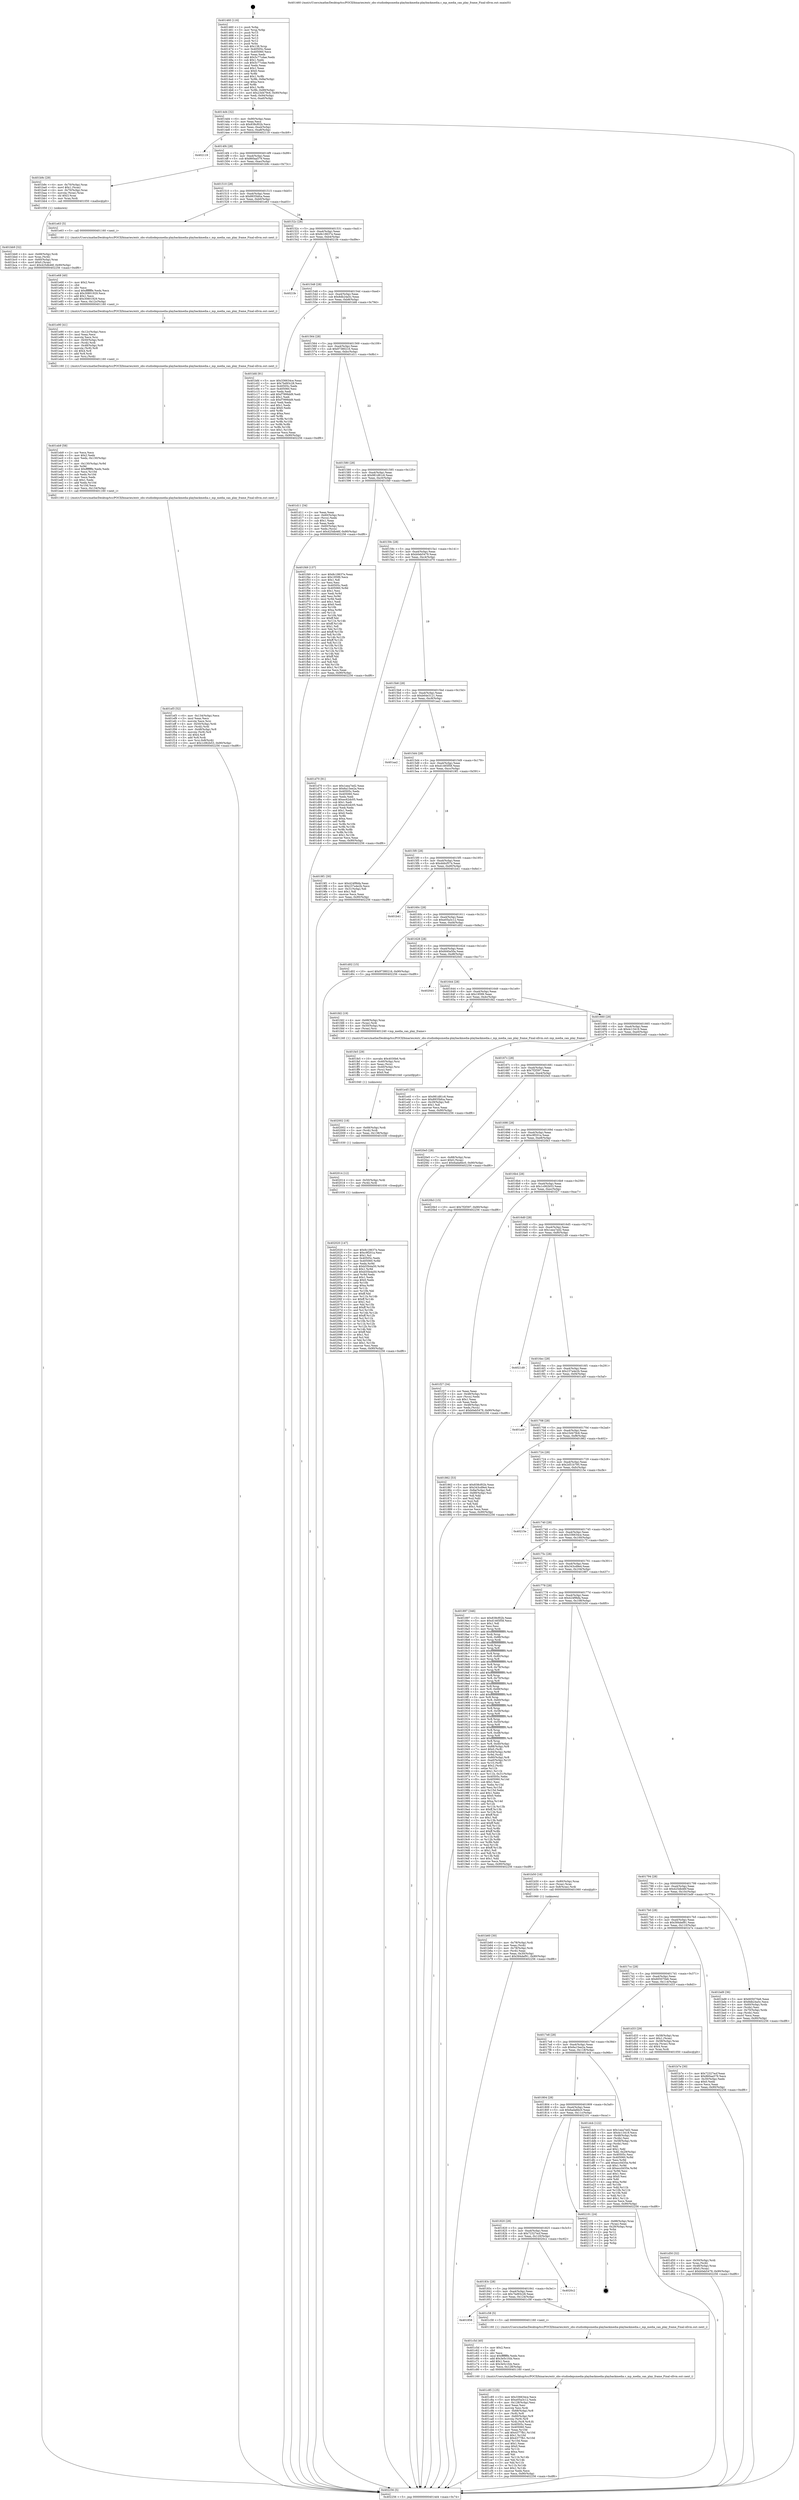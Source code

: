 digraph "0x401460" {
  label = "0x401460 (/mnt/c/Users/mathe/Desktop/tcc/POCII/binaries/extr_obs-studiodepsmedia-playbackmedia-playbackmedia.c_mp_media_can_play_frame_Final-ollvm.out::main(0))"
  labelloc = "t"
  node[shape=record]

  Entry [label="",width=0.3,height=0.3,shape=circle,fillcolor=black,style=filled]
  "0x4014d4" [label="{
     0x4014d4 [32]\l
     | [instrs]\l
     &nbsp;&nbsp;0x4014d4 \<+6\>: mov -0x90(%rbp),%eax\l
     &nbsp;&nbsp;0x4014da \<+2\>: mov %eax,%ecx\l
     &nbsp;&nbsp;0x4014dc \<+6\>: sub $0x838cf02b,%ecx\l
     &nbsp;&nbsp;0x4014e2 \<+6\>: mov %eax,-0xa4(%rbp)\l
     &nbsp;&nbsp;0x4014e8 \<+6\>: mov %ecx,-0xa8(%rbp)\l
     &nbsp;&nbsp;0x4014ee \<+6\>: je 0000000000402119 \<main+0xcb9\>\l
  }"]
  "0x402119" [label="{
     0x402119\l
  }", style=dashed]
  "0x4014f4" [label="{
     0x4014f4 [28]\l
     | [instrs]\l
     &nbsp;&nbsp;0x4014f4 \<+5\>: jmp 00000000004014f9 \<main+0x99\>\l
     &nbsp;&nbsp;0x4014f9 \<+6\>: mov -0xa4(%rbp),%eax\l
     &nbsp;&nbsp;0x4014ff \<+5\>: sub $0x860aa579,%eax\l
     &nbsp;&nbsp;0x401504 \<+6\>: mov %eax,-0xac(%rbp)\l
     &nbsp;&nbsp;0x40150a \<+6\>: je 0000000000401b9c \<main+0x73c\>\l
  }"]
  Exit [label="",width=0.3,height=0.3,shape=circle,fillcolor=black,style=filled,peripheries=2]
  "0x401b9c" [label="{
     0x401b9c [29]\l
     | [instrs]\l
     &nbsp;&nbsp;0x401b9c \<+4\>: mov -0x70(%rbp),%rax\l
     &nbsp;&nbsp;0x401ba0 \<+6\>: movl $0x1,(%rax)\l
     &nbsp;&nbsp;0x401ba6 \<+4\>: mov -0x70(%rbp),%rax\l
     &nbsp;&nbsp;0x401baa \<+3\>: movslq (%rax),%rax\l
     &nbsp;&nbsp;0x401bad \<+4\>: shl $0x3,%rax\l
     &nbsp;&nbsp;0x401bb1 \<+3\>: mov %rax,%rdi\l
     &nbsp;&nbsp;0x401bb4 \<+5\>: call 0000000000401050 \<malloc@plt\>\l
     | [calls]\l
     &nbsp;&nbsp;0x401050 \{1\} (unknown)\l
  }"]
  "0x401510" [label="{
     0x401510 [28]\l
     | [instrs]\l
     &nbsp;&nbsp;0x401510 \<+5\>: jmp 0000000000401515 \<main+0xb5\>\l
     &nbsp;&nbsp;0x401515 \<+6\>: mov -0xa4(%rbp),%eax\l
     &nbsp;&nbsp;0x40151b \<+5\>: sub $0x8935bfca,%eax\l
     &nbsp;&nbsp;0x401520 \<+6\>: mov %eax,-0xb0(%rbp)\l
     &nbsp;&nbsp;0x401526 \<+6\>: je 0000000000401e63 \<main+0xa03\>\l
  }"]
  "0x402020" [label="{
     0x402020 [147]\l
     | [instrs]\l
     &nbsp;&nbsp;0x402020 \<+5\>: mov $0x8c18637e,%eax\l
     &nbsp;&nbsp;0x402025 \<+5\>: mov $0xc9f201a,%esi\l
     &nbsp;&nbsp;0x40202a \<+2\>: mov $0x1,%cl\l
     &nbsp;&nbsp;0x40202c \<+7\>: mov 0x40505c,%edx\l
     &nbsp;&nbsp;0x402033 \<+8\>: mov 0x405060,%r8d\l
     &nbsp;&nbsp;0x40203b \<+3\>: mov %edx,%r9d\l
     &nbsp;&nbsp;0x40203e \<+7\>: sub $0xb55b4a50,%r9d\l
     &nbsp;&nbsp;0x402045 \<+4\>: sub $0x1,%r9d\l
     &nbsp;&nbsp;0x402049 \<+7\>: add $0xb55b4a50,%r9d\l
     &nbsp;&nbsp;0x402050 \<+4\>: imul %r9d,%edx\l
     &nbsp;&nbsp;0x402054 \<+3\>: and $0x1,%edx\l
     &nbsp;&nbsp;0x402057 \<+3\>: cmp $0x0,%edx\l
     &nbsp;&nbsp;0x40205a \<+4\>: sete %r10b\l
     &nbsp;&nbsp;0x40205e \<+4\>: cmp $0xa,%r8d\l
     &nbsp;&nbsp;0x402062 \<+4\>: setl %r11b\l
     &nbsp;&nbsp;0x402066 \<+3\>: mov %r10b,%bl\l
     &nbsp;&nbsp;0x402069 \<+3\>: xor $0xff,%bl\l
     &nbsp;&nbsp;0x40206c \<+3\>: mov %r11b,%r14b\l
     &nbsp;&nbsp;0x40206f \<+4\>: xor $0xff,%r14b\l
     &nbsp;&nbsp;0x402073 \<+3\>: xor $0x1,%cl\l
     &nbsp;&nbsp;0x402076 \<+3\>: mov %bl,%r15b\l
     &nbsp;&nbsp;0x402079 \<+4\>: and $0xff,%r15b\l
     &nbsp;&nbsp;0x40207d \<+3\>: and %cl,%r10b\l
     &nbsp;&nbsp;0x402080 \<+3\>: mov %r14b,%r12b\l
     &nbsp;&nbsp;0x402083 \<+4\>: and $0xff,%r12b\l
     &nbsp;&nbsp;0x402087 \<+3\>: and %cl,%r11b\l
     &nbsp;&nbsp;0x40208a \<+3\>: or %r10b,%r15b\l
     &nbsp;&nbsp;0x40208d \<+3\>: or %r11b,%r12b\l
     &nbsp;&nbsp;0x402090 \<+3\>: xor %r12b,%r15b\l
     &nbsp;&nbsp;0x402093 \<+3\>: or %r14b,%bl\l
     &nbsp;&nbsp;0x402096 \<+3\>: xor $0xff,%bl\l
     &nbsp;&nbsp;0x402099 \<+3\>: or $0x1,%cl\l
     &nbsp;&nbsp;0x40209c \<+2\>: and %cl,%bl\l
     &nbsp;&nbsp;0x40209e \<+3\>: or %bl,%r15b\l
     &nbsp;&nbsp;0x4020a1 \<+4\>: test $0x1,%r15b\l
     &nbsp;&nbsp;0x4020a5 \<+3\>: cmovne %esi,%eax\l
     &nbsp;&nbsp;0x4020a8 \<+6\>: mov %eax,-0x90(%rbp)\l
     &nbsp;&nbsp;0x4020ae \<+5\>: jmp 0000000000402256 \<main+0xdf6\>\l
  }"]
  "0x401e63" [label="{
     0x401e63 [5]\l
     | [instrs]\l
     &nbsp;&nbsp;0x401e63 \<+5\>: call 0000000000401160 \<next_i\>\l
     | [calls]\l
     &nbsp;&nbsp;0x401160 \{1\} (/mnt/c/Users/mathe/Desktop/tcc/POCII/binaries/extr_obs-studiodepsmedia-playbackmedia-playbackmedia.c_mp_media_can_play_frame_Final-ollvm.out::next_i)\l
  }"]
  "0x40152c" [label="{
     0x40152c [28]\l
     | [instrs]\l
     &nbsp;&nbsp;0x40152c \<+5\>: jmp 0000000000401531 \<main+0xd1\>\l
     &nbsp;&nbsp;0x401531 \<+6\>: mov -0xa4(%rbp),%eax\l
     &nbsp;&nbsp;0x401537 \<+5\>: sub $0x8c18637e,%eax\l
     &nbsp;&nbsp;0x40153c \<+6\>: mov %eax,-0xb4(%rbp)\l
     &nbsp;&nbsp;0x401542 \<+6\>: je 00000000004021fe \<main+0xd9e\>\l
  }"]
  "0x402014" [label="{
     0x402014 [12]\l
     | [instrs]\l
     &nbsp;&nbsp;0x402014 \<+4\>: mov -0x50(%rbp),%rdi\l
     &nbsp;&nbsp;0x402018 \<+3\>: mov (%rdi),%rdi\l
     &nbsp;&nbsp;0x40201b \<+5\>: call 0000000000401030 \<free@plt\>\l
     | [calls]\l
     &nbsp;&nbsp;0x401030 \{1\} (unknown)\l
  }"]
  "0x4021fe" [label="{
     0x4021fe\l
  }", style=dashed]
  "0x401548" [label="{
     0x401548 [28]\l
     | [instrs]\l
     &nbsp;&nbsp;0x401548 \<+5\>: jmp 000000000040154d \<main+0xed\>\l
     &nbsp;&nbsp;0x40154d \<+6\>: mov -0xa4(%rbp),%eax\l
     &nbsp;&nbsp;0x401553 \<+5\>: sub $0x8db24a5c,%eax\l
     &nbsp;&nbsp;0x401558 \<+6\>: mov %eax,-0xb8(%rbp)\l
     &nbsp;&nbsp;0x40155e \<+6\>: je 0000000000401bfd \<main+0x79d\>\l
  }"]
  "0x402002" [label="{
     0x402002 [18]\l
     | [instrs]\l
     &nbsp;&nbsp;0x402002 \<+4\>: mov -0x68(%rbp),%rdi\l
     &nbsp;&nbsp;0x402006 \<+3\>: mov (%rdi),%rdi\l
     &nbsp;&nbsp;0x402009 \<+6\>: mov %eax,-0x138(%rbp)\l
     &nbsp;&nbsp;0x40200f \<+5\>: call 0000000000401030 \<free@plt\>\l
     | [calls]\l
     &nbsp;&nbsp;0x401030 \{1\} (unknown)\l
  }"]
  "0x401bfd" [label="{
     0x401bfd [91]\l
     | [instrs]\l
     &nbsp;&nbsp;0x401bfd \<+5\>: mov $0x336634ce,%eax\l
     &nbsp;&nbsp;0x401c02 \<+5\>: mov $0x7bd93c28,%ecx\l
     &nbsp;&nbsp;0x401c07 \<+7\>: mov 0x40505c,%edx\l
     &nbsp;&nbsp;0x401c0e \<+7\>: mov 0x405060,%esi\l
     &nbsp;&nbsp;0x401c15 \<+2\>: mov %edx,%edi\l
     &nbsp;&nbsp;0x401c17 \<+6\>: add $0xf7999dd9,%edi\l
     &nbsp;&nbsp;0x401c1d \<+3\>: sub $0x1,%edi\l
     &nbsp;&nbsp;0x401c20 \<+6\>: sub $0xf7999dd9,%edi\l
     &nbsp;&nbsp;0x401c26 \<+3\>: imul %edi,%edx\l
     &nbsp;&nbsp;0x401c29 \<+3\>: and $0x1,%edx\l
     &nbsp;&nbsp;0x401c2c \<+3\>: cmp $0x0,%edx\l
     &nbsp;&nbsp;0x401c2f \<+4\>: sete %r8b\l
     &nbsp;&nbsp;0x401c33 \<+3\>: cmp $0xa,%esi\l
     &nbsp;&nbsp;0x401c36 \<+4\>: setl %r9b\l
     &nbsp;&nbsp;0x401c3a \<+3\>: mov %r8b,%r10b\l
     &nbsp;&nbsp;0x401c3d \<+3\>: and %r9b,%r10b\l
     &nbsp;&nbsp;0x401c40 \<+3\>: xor %r9b,%r8b\l
     &nbsp;&nbsp;0x401c43 \<+3\>: or %r8b,%r10b\l
     &nbsp;&nbsp;0x401c46 \<+4\>: test $0x1,%r10b\l
     &nbsp;&nbsp;0x401c4a \<+3\>: cmovne %ecx,%eax\l
     &nbsp;&nbsp;0x401c4d \<+6\>: mov %eax,-0x90(%rbp)\l
     &nbsp;&nbsp;0x401c53 \<+5\>: jmp 0000000000402256 \<main+0xdf6\>\l
  }"]
  "0x401564" [label="{
     0x401564 [28]\l
     | [instrs]\l
     &nbsp;&nbsp;0x401564 \<+5\>: jmp 0000000000401569 \<main+0x109\>\l
     &nbsp;&nbsp;0x401569 \<+6\>: mov -0xa4(%rbp),%eax\l
     &nbsp;&nbsp;0x40156f \<+5\>: sub $0x97380216,%eax\l
     &nbsp;&nbsp;0x401574 \<+6\>: mov %eax,-0xbc(%rbp)\l
     &nbsp;&nbsp;0x40157a \<+6\>: je 0000000000401d11 \<main+0x8b1\>\l
  }"]
  "0x401fe5" [label="{
     0x401fe5 [29]\l
     | [instrs]\l
     &nbsp;&nbsp;0x401fe5 \<+10\>: movabs $0x4030b6,%rdi\l
     &nbsp;&nbsp;0x401fef \<+4\>: mov -0x40(%rbp),%rsi\l
     &nbsp;&nbsp;0x401ff3 \<+2\>: mov %eax,(%rsi)\l
     &nbsp;&nbsp;0x401ff5 \<+4\>: mov -0x40(%rbp),%rsi\l
     &nbsp;&nbsp;0x401ff9 \<+2\>: mov (%rsi),%esi\l
     &nbsp;&nbsp;0x401ffb \<+2\>: mov $0x0,%al\l
     &nbsp;&nbsp;0x401ffd \<+5\>: call 0000000000401040 \<printf@plt\>\l
     | [calls]\l
     &nbsp;&nbsp;0x401040 \{1\} (unknown)\l
  }"]
  "0x401d11" [label="{
     0x401d11 [34]\l
     | [instrs]\l
     &nbsp;&nbsp;0x401d11 \<+2\>: xor %eax,%eax\l
     &nbsp;&nbsp;0x401d13 \<+4\>: mov -0x60(%rbp),%rcx\l
     &nbsp;&nbsp;0x401d17 \<+2\>: mov (%rcx),%edx\l
     &nbsp;&nbsp;0x401d19 \<+3\>: sub $0x1,%eax\l
     &nbsp;&nbsp;0x401d1c \<+2\>: sub %eax,%edx\l
     &nbsp;&nbsp;0x401d1e \<+4\>: mov -0x60(%rbp),%rcx\l
     &nbsp;&nbsp;0x401d22 \<+2\>: mov %edx,(%rcx)\l
     &nbsp;&nbsp;0x401d24 \<+10\>: movl $0x425db46f,-0x90(%rbp)\l
     &nbsp;&nbsp;0x401d2e \<+5\>: jmp 0000000000402256 \<main+0xdf6\>\l
  }"]
  "0x401580" [label="{
     0x401580 [28]\l
     | [instrs]\l
     &nbsp;&nbsp;0x401580 \<+5\>: jmp 0000000000401585 \<main+0x125\>\l
     &nbsp;&nbsp;0x401585 \<+6\>: mov -0xa4(%rbp),%eax\l
     &nbsp;&nbsp;0x40158b \<+5\>: sub $0x981d81c6,%eax\l
     &nbsp;&nbsp;0x401590 \<+6\>: mov %eax,-0xc0(%rbp)\l
     &nbsp;&nbsp;0x401596 \<+6\>: je 0000000000401f49 \<main+0xae9\>\l
  }"]
  "0x401ef3" [label="{
     0x401ef3 [52]\l
     | [instrs]\l
     &nbsp;&nbsp;0x401ef3 \<+6\>: mov -0x134(%rbp),%ecx\l
     &nbsp;&nbsp;0x401ef9 \<+3\>: imul %eax,%ecx\l
     &nbsp;&nbsp;0x401efc \<+3\>: movslq %ecx,%rsi\l
     &nbsp;&nbsp;0x401eff \<+4\>: mov -0x50(%rbp),%rdi\l
     &nbsp;&nbsp;0x401f03 \<+3\>: mov (%rdi),%rdi\l
     &nbsp;&nbsp;0x401f06 \<+4\>: mov -0x48(%rbp),%r8\l
     &nbsp;&nbsp;0x401f0a \<+3\>: movslq (%r8),%r8\l
     &nbsp;&nbsp;0x401f0d \<+4\>: shl $0x4,%r8\l
     &nbsp;&nbsp;0x401f11 \<+3\>: add %r8,%rdi\l
     &nbsp;&nbsp;0x401f14 \<+4\>: mov %rsi,0x8(%rdi)\l
     &nbsp;&nbsp;0x401f18 \<+10\>: movl $0x1c062b53,-0x90(%rbp)\l
     &nbsp;&nbsp;0x401f22 \<+5\>: jmp 0000000000402256 \<main+0xdf6\>\l
  }"]
  "0x401f49" [label="{
     0x401f49 [137]\l
     | [instrs]\l
     &nbsp;&nbsp;0x401f49 \<+5\>: mov $0x8c18637e,%eax\l
     &nbsp;&nbsp;0x401f4e \<+5\>: mov $0x19599,%ecx\l
     &nbsp;&nbsp;0x401f53 \<+2\>: mov $0x1,%dl\l
     &nbsp;&nbsp;0x401f55 \<+2\>: xor %esi,%esi\l
     &nbsp;&nbsp;0x401f57 \<+7\>: mov 0x40505c,%edi\l
     &nbsp;&nbsp;0x401f5e \<+8\>: mov 0x405060,%r8d\l
     &nbsp;&nbsp;0x401f66 \<+3\>: sub $0x1,%esi\l
     &nbsp;&nbsp;0x401f69 \<+3\>: mov %edi,%r9d\l
     &nbsp;&nbsp;0x401f6c \<+3\>: add %esi,%r9d\l
     &nbsp;&nbsp;0x401f6f \<+4\>: imul %r9d,%edi\l
     &nbsp;&nbsp;0x401f73 \<+3\>: and $0x1,%edi\l
     &nbsp;&nbsp;0x401f76 \<+3\>: cmp $0x0,%edi\l
     &nbsp;&nbsp;0x401f79 \<+4\>: sete %r10b\l
     &nbsp;&nbsp;0x401f7d \<+4\>: cmp $0xa,%r8d\l
     &nbsp;&nbsp;0x401f81 \<+4\>: setl %r11b\l
     &nbsp;&nbsp;0x401f85 \<+3\>: mov %r10b,%bl\l
     &nbsp;&nbsp;0x401f88 \<+3\>: xor $0xff,%bl\l
     &nbsp;&nbsp;0x401f8b \<+3\>: mov %r11b,%r14b\l
     &nbsp;&nbsp;0x401f8e \<+4\>: xor $0xff,%r14b\l
     &nbsp;&nbsp;0x401f92 \<+3\>: xor $0x1,%dl\l
     &nbsp;&nbsp;0x401f95 \<+3\>: mov %bl,%r15b\l
     &nbsp;&nbsp;0x401f98 \<+4\>: and $0xff,%r15b\l
     &nbsp;&nbsp;0x401f9c \<+3\>: and %dl,%r10b\l
     &nbsp;&nbsp;0x401f9f \<+3\>: mov %r14b,%r12b\l
     &nbsp;&nbsp;0x401fa2 \<+4\>: and $0xff,%r12b\l
     &nbsp;&nbsp;0x401fa6 \<+3\>: and %dl,%r11b\l
     &nbsp;&nbsp;0x401fa9 \<+3\>: or %r10b,%r15b\l
     &nbsp;&nbsp;0x401fac \<+3\>: or %r11b,%r12b\l
     &nbsp;&nbsp;0x401faf \<+3\>: xor %r12b,%r15b\l
     &nbsp;&nbsp;0x401fb2 \<+3\>: or %r14b,%bl\l
     &nbsp;&nbsp;0x401fb5 \<+3\>: xor $0xff,%bl\l
     &nbsp;&nbsp;0x401fb8 \<+3\>: or $0x1,%dl\l
     &nbsp;&nbsp;0x401fbb \<+2\>: and %dl,%bl\l
     &nbsp;&nbsp;0x401fbd \<+3\>: or %bl,%r15b\l
     &nbsp;&nbsp;0x401fc0 \<+4\>: test $0x1,%r15b\l
     &nbsp;&nbsp;0x401fc4 \<+3\>: cmovne %ecx,%eax\l
     &nbsp;&nbsp;0x401fc7 \<+6\>: mov %eax,-0x90(%rbp)\l
     &nbsp;&nbsp;0x401fcd \<+5\>: jmp 0000000000402256 \<main+0xdf6\>\l
  }"]
  "0x40159c" [label="{
     0x40159c [28]\l
     | [instrs]\l
     &nbsp;&nbsp;0x40159c \<+5\>: jmp 00000000004015a1 \<main+0x141\>\l
     &nbsp;&nbsp;0x4015a1 \<+6\>: mov -0xa4(%rbp),%eax\l
     &nbsp;&nbsp;0x4015a7 \<+5\>: sub $0xb0eb5479,%eax\l
     &nbsp;&nbsp;0x4015ac \<+6\>: mov %eax,-0xc4(%rbp)\l
     &nbsp;&nbsp;0x4015b2 \<+6\>: je 0000000000401d70 \<main+0x910\>\l
  }"]
  "0x401eb9" [label="{
     0x401eb9 [58]\l
     | [instrs]\l
     &nbsp;&nbsp;0x401eb9 \<+2\>: xor %ecx,%ecx\l
     &nbsp;&nbsp;0x401ebb \<+5\>: mov $0x2,%edx\l
     &nbsp;&nbsp;0x401ec0 \<+6\>: mov %edx,-0x130(%rbp)\l
     &nbsp;&nbsp;0x401ec6 \<+1\>: cltd\l
     &nbsp;&nbsp;0x401ec7 \<+7\>: mov -0x130(%rbp),%r9d\l
     &nbsp;&nbsp;0x401ece \<+3\>: idiv %r9d\l
     &nbsp;&nbsp;0x401ed1 \<+6\>: imul $0xfffffffe,%edx,%edx\l
     &nbsp;&nbsp;0x401ed7 \<+3\>: mov %ecx,%r10d\l
     &nbsp;&nbsp;0x401eda \<+3\>: sub %edx,%r10d\l
     &nbsp;&nbsp;0x401edd \<+2\>: mov %ecx,%edx\l
     &nbsp;&nbsp;0x401edf \<+3\>: sub $0x1,%edx\l
     &nbsp;&nbsp;0x401ee2 \<+3\>: add %edx,%r10d\l
     &nbsp;&nbsp;0x401ee5 \<+3\>: sub %r10d,%ecx\l
     &nbsp;&nbsp;0x401ee8 \<+6\>: mov %ecx,-0x134(%rbp)\l
     &nbsp;&nbsp;0x401eee \<+5\>: call 0000000000401160 \<next_i\>\l
     | [calls]\l
     &nbsp;&nbsp;0x401160 \{1\} (/mnt/c/Users/mathe/Desktop/tcc/POCII/binaries/extr_obs-studiodepsmedia-playbackmedia-playbackmedia.c_mp_media_can_play_frame_Final-ollvm.out::next_i)\l
  }"]
  "0x401d70" [label="{
     0x401d70 [91]\l
     | [instrs]\l
     &nbsp;&nbsp;0x401d70 \<+5\>: mov $0x1eea7ed2,%eax\l
     &nbsp;&nbsp;0x401d75 \<+5\>: mov $0x6a15ee2a,%ecx\l
     &nbsp;&nbsp;0x401d7a \<+7\>: mov 0x40505c,%edx\l
     &nbsp;&nbsp;0x401d81 \<+7\>: mov 0x405060,%esi\l
     &nbsp;&nbsp;0x401d88 \<+2\>: mov %edx,%edi\l
     &nbsp;&nbsp;0x401d8a \<+6\>: add $0xec62dc05,%edi\l
     &nbsp;&nbsp;0x401d90 \<+3\>: sub $0x1,%edi\l
     &nbsp;&nbsp;0x401d93 \<+6\>: sub $0xec62dc05,%edi\l
     &nbsp;&nbsp;0x401d99 \<+3\>: imul %edi,%edx\l
     &nbsp;&nbsp;0x401d9c \<+3\>: and $0x1,%edx\l
     &nbsp;&nbsp;0x401d9f \<+3\>: cmp $0x0,%edx\l
     &nbsp;&nbsp;0x401da2 \<+4\>: sete %r8b\l
     &nbsp;&nbsp;0x401da6 \<+3\>: cmp $0xa,%esi\l
     &nbsp;&nbsp;0x401da9 \<+4\>: setl %r9b\l
     &nbsp;&nbsp;0x401dad \<+3\>: mov %r8b,%r10b\l
     &nbsp;&nbsp;0x401db0 \<+3\>: and %r9b,%r10b\l
     &nbsp;&nbsp;0x401db3 \<+3\>: xor %r9b,%r8b\l
     &nbsp;&nbsp;0x401db6 \<+3\>: or %r8b,%r10b\l
     &nbsp;&nbsp;0x401db9 \<+4\>: test $0x1,%r10b\l
     &nbsp;&nbsp;0x401dbd \<+3\>: cmovne %ecx,%eax\l
     &nbsp;&nbsp;0x401dc0 \<+6\>: mov %eax,-0x90(%rbp)\l
     &nbsp;&nbsp;0x401dc6 \<+5\>: jmp 0000000000402256 \<main+0xdf6\>\l
  }"]
  "0x4015b8" [label="{
     0x4015b8 [28]\l
     | [instrs]\l
     &nbsp;&nbsp;0x4015b8 \<+5\>: jmp 00000000004015bd \<main+0x15d\>\l
     &nbsp;&nbsp;0x4015bd \<+6\>: mov -0xa4(%rbp),%eax\l
     &nbsp;&nbsp;0x4015c3 \<+5\>: sub $0xb64e3121,%eax\l
     &nbsp;&nbsp;0x4015c8 \<+6\>: mov %eax,-0xc8(%rbp)\l
     &nbsp;&nbsp;0x4015ce \<+6\>: je 0000000000401aa2 \<main+0x642\>\l
  }"]
  "0x401e90" [label="{
     0x401e90 [41]\l
     | [instrs]\l
     &nbsp;&nbsp;0x401e90 \<+6\>: mov -0x12c(%rbp),%ecx\l
     &nbsp;&nbsp;0x401e96 \<+3\>: imul %eax,%ecx\l
     &nbsp;&nbsp;0x401e99 \<+3\>: movslq %ecx,%rsi\l
     &nbsp;&nbsp;0x401e9c \<+4\>: mov -0x50(%rbp),%rdi\l
     &nbsp;&nbsp;0x401ea0 \<+3\>: mov (%rdi),%rdi\l
     &nbsp;&nbsp;0x401ea3 \<+4\>: mov -0x48(%rbp),%r8\l
     &nbsp;&nbsp;0x401ea7 \<+3\>: movslq (%r8),%r8\l
     &nbsp;&nbsp;0x401eaa \<+4\>: shl $0x4,%r8\l
     &nbsp;&nbsp;0x401eae \<+3\>: add %r8,%rdi\l
     &nbsp;&nbsp;0x401eb1 \<+3\>: mov %rsi,(%rdi)\l
     &nbsp;&nbsp;0x401eb4 \<+5\>: call 0000000000401160 \<next_i\>\l
     | [calls]\l
     &nbsp;&nbsp;0x401160 \{1\} (/mnt/c/Users/mathe/Desktop/tcc/POCII/binaries/extr_obs-studiodepsmedia-playbackmedia-playbackmedia.c_mp_media_can_play_frame_Final-ollvm.out::next_i)\l
  }"]
  "0x401aa2" [label="{
     0x401aa2\l
  }", style=dashed]
  "0x4015d4" [label="{
     0x4015d4 [28]\l
     | [instrs]\l
     &nbsp;&nbsp;0x4015d4 \<+5\>: jmp 00000000004015d9 \<main+0x179\>\l
     &nbsp;&nbsp;0x4015d9 \<+6\>: mov -0xa4(%rbp),%eax\l
     &nbsp;&nbsp;0x4015df \<+5\>: sub $0xd1465f58,%eax\l
     &nbsp;&nbsp;0x4015e4 \<+6\>: mov %eax,-0xcc(%rbp)\l
     &nbsp;&nbsp;0x4015ea \<+6\>: je 00000000004019f1 \<main+0x591\>\l
  }"]
  "0x401e68" [label="{
     0x401e68 [40]\l
     | [instrs]\l
     &nbsp;&nbsp;0x401e68 \<+5\>: mov $0x2,%ecx\l
     &nbsp;&nbsp;0x401e6d \<+1\>: cltd\l
     &nbsp;&nbsp;0x401e6e \<+2\>: idiv %ecx\l
     &nbsp;&nbsp;0x401e70 \<+6\>: imul $0xfffffffe,%edx,%ecx\l
     &nbsp;&nbsp;0x401e76 \<+6\>: sub $0x30801929,%ecx\l
     &nbsp;&nbsp;0x401e7c \<+3\>: add $0x1,%ecx\l
     &nbsp;&nbsp;0x401e7f \<+6\>: add $0x30801929,%ecx\l
     &nbsp;&nbsp;0x401e85 \<+6\>: mov %ecx,-0x12c(%rbp)\l
     &nbsp;&nbsp;0x401e8b \<+5\>: call 0000000000401160 \<next_i\>\l
     | [calls]\l
     &nbsp;&nbsp;0x401160 \{1\} (/mnt/c/Users/mathe/Desktop/tcc/POCII/binaries/extr_obs-studiodepsmedia-playbackmedia-playbackmedia.c_mp_media_can_play_frame_Final-ollvm.out::next_i)\l
  }"]
  "0x4019f1" [label="{
     0x4019f1 [30]\l
     | [instrs]\l
     &nbsp;&nbsp;0x4019f1 \<+5\>: mov $0x424f9bfa,%eax\l
     &nbsp;&nbsp;0x4019f6 \<+5\>: mov $0x237a4e2b,%ecx\l
     &nbsp;&nbsp;0x4019fb \<+3\>: mov -0x31(%rbp),%dl\l
     &nbsp;&nbsp;0x4019fe \<+3\>: test $0x1,%dl\l
     &nbsp;&nbsp;0x401a01 \<+3\>: cmovne %ecx,%eax\l
     &nbsp;&nbsp;0x401a04 \<+6\>: mov %eax,-0x90(%rbp)\l
     &nbsp;&nbsp;0x401a0a \<+5\>: jmp 0000000000402256 \<main+0xdf6\>\l
  }"]
  "0x4015f0" [label="{
     0x4015f0 [28]\l
     | [instrs]\l
     &nbsp;&nbsp;0x4015f0 \<+5\>: jmp 00000000004015f5 \<main+0x195\>\l
     &nbsp;&nbsp;0x4015f5 \<+6\>: mov -0xa4(%rbp),%eax\l
     &nbsp;&nbsp;0x4015fb \<+5\>: sub $0xdddcf574,%eax\l
     &nbsp;&nbsp;0x401600 \<+6\>: mov %eax,-0xd0(%rbp)\l
     &nbsp;&nbsp;0x401606 \<+6\>: je 0000000000401b41 \<main+0x6e1\>\l
  }"]
  "0x401d50" [label="{
     0x401d50 [32]\l
     | [instrs]\l
     &nbsp;&nbsp;0x401d50 \<+4\>: mov -0x50(%rbp),%rdi\l
     &nbsp;&nbsp;0x401d54 \<+3\>: mov %rax,(%rdi)\l
     &nbsp;&nbsp;0x401d57 \<+4\>: mov -0x48(%rbp),%rax\l
     &nbsp;&nbsp;0x401d5b \<+6\>: movl $0x0,(%rax)\l
     &nbsp;&nbsp;0x401d61 \<+10\>: movl $0xb0eb5479,-0x90(%rbp)\l
     &nbsp;&nbsp;0x401d6b \<+5\>: jmp 0000000000402256 \<main+0xdf6\>\l
  }"]
  "0x401b41" [label="{
     0x401b41\l
  }", style=dashed]
  "0x40160c" [label="{
     0x40160c [28]\l
     | [instrs]\l
     &nbsp;&nbsp;0x40160c \<+5\>: jmp 0000000000401611 \<main+0x1b1\>\l
     &nbsp;&nbsp;0x401611 \<+6\>: mov -0xa4(%rbp),%eax\l
     &nbsp;&nbsp;0x401617 \<+5\>: sub $0xe05a3c12,%eax\l
     &nbsp;&nbsp;0x40161c \<+6\>: mov %eax,-0xd4(%rbp)\l
     &nbsp;&nbsp;0x401622 \<+6\>: je 0000000000401d02 \<main+0x8a2\>\l
  }"]
  "0x401c85" [label="{
     0x401c85 [125]\l
     | [instrs]\l
     &nbsp;&nbsp;0x401c85 \<+5\>: mov $0x336634ce,%ecx\l
     &nbsp;&nbsp;0x401c8a \<+5\>: mov $0xe05a3c12,%edx\l
     &nbsp;&nbsp;0x401c8f \<+6\>: mov -0x128(%rbp),%esi\l
     &nbsp;&nbsp;0x401c95 \<+3\>: imul %eax,%esi\l
     &nbsp;&nbsp;0x401c98 \<+3\>: movslq %esi,%rdi\l
     &nbsp;&nbsp;0x401c9b \<+4\>: mov -0x68(%rbp),%r8\l
     &nbsp;&nbsp;0x401c9f \<+3\>: mov (%r8),%r8\l
     &nbsp;&nbsp;0x401ca2 \<+4\>: mov -0x60(%rbp),%r9\l
     &nbsp;&nbsp;0x401ca6 \<+3\>: movslq (%r9),%r9\l
     &nbsp;&nbsp;0x401ca9 \<+4\>: mov %rdi,(%r8,%r9,8)\l
     &nbsp;&nbsp;0x401cad \<+7\>: mov 0x40505c,%eax\l
     &nbsp;&nbsp;0x401cb4 \<+7\>: mov 0x405060,%esi\l
     &nbsp;&nbsp;0x401cbb \<+3\>: mov %eax,%r10d\l
     &nbsp;&nbsp;0x401cbe \<+7\>: add $0x4377fb1,%r10d\l
     &nbsp;&nbsp;0x401cc5 \<+4\>: sub $0x1,%r10d\l
     &nbsp;&nbsp;0x401cc9 \<+7\>: sub $0x4377fb1,%r10d\l
     &nbsp;&nbsp;0x401cd0 \<+4\>: imul %r10d,%eax\l
     &nbsp;&nbsp;0x401cd4 \<+3\>: and $0x1,%eax\l
     &nbsp;&nbsp;0x401cd7 \<+3\>: cmp $0x0,%eax\l
     &nbsp;&nbsp;0x401cda \<+4\>: sete %r11b\l
     &nbsp;&nbsp;0x401cde \<+3\>: cmp $0xa,%esi\l
     &nbsp;&nbsp;0x401ce1 \<+3\>: setl %bl\l
     &nbsp;&nbsp;0x401ce4 \<+3\>: mov %r11b,%r14b\l
     &nbsp;&nbsp;0x401ce7 \<+3\>: and %bl,%r14b\l
     &nbsp;&nbsp;0x401cea \<+3\>: xor %bl,%r11b\l
     &nbsp;&nbsp;0x401ced \<+3\>: or %r11b,%r14b\l
     &nbsp;&nbsp;0x401cf0 \<+4\>: test $0x1,%r14b\l
     &nbsp;&nbsp;0x401cf4 \<+3\>: cmovne %edx,%ecx\l
     &nbsp;&nbsp;0x401cf7 \<+6\>: mov %ecx,-0x90(%rbp)\l
     &nbsp;&nbsp;0x401cfd \<+5\>: jmp 0000000000402256 \<main+0xdf6\>\l
  }"]
  "0x401d02" [label="{
     0x401d02 [15]\l
     | [instrs]\l
     &nbsp;&nbsp;0x401d02 \<+10\>: movl $0x97380216,-0x90(%rbp)\l
     &nbsp;&nbsp;0x401d0c \<+5\>: jmp 0000000000402256 \<main+0xdf6\>\l
  }"]
  "0x401628" [label="{
     0x401628 [28]\l
     | [instrs]\l
     &nbsp;&nbsp;0x401628 \<+5\>: jmp 000000000040162d \<main+0x1cd\>\l
     &nbsp;&nbsp;0x40162d \<+6\>: mov -0xa4(%rbp),%eax\l
     &nbsp;&nbsp;0x401633 \<+5\>: sub $0xfd40a50a,%eax\l
     &nbsp;&nbsp;0x401638 \<+6\>: mov %eax,-0xd8(%rbp)\l
     &nbsp;&nbsp;0x40163e \<+6\>: je 00000000004020d1 \<main+0xc71\>\l
  }"]
  "0x401c5d" [label="{
     0x401c5d [40]\l
     | [instrs]\l
     &nbsp;&nbsp;0x401c5d \<+5\>: mov $0x2,%ecx\l
     &nbsp;&nbsp;0x401c62 \<+1\>: cltd\l
     &nbsp;&nbsp;0x401c63 \<+2\>: idiv %ecx\l
     &nbsp;&nbsp;0x401c65 \<+6\>: imul $0xfffffffe,%edx,%ecx\l
     &nbsp;&nbsp;0x401c6b \<+6\>: add $0x3e5c1fcb,%ecx\l
     &nbsp;&nbsp;0x401c71 \<+3\>: add $0x1,%ecx\l
     &nbsp;&nbsp;0x401c74 \<+6\>: sub $0x3e5c1fcb,%ecx\l
     &nbsp;&nbsp;0x401c7a \<+6\>: mov %ecx,-0x128(%rbp)\l
     &nbsp;&nbsp;0x401c80 \<+5\>: call 0000000000401160 \<next_i\>\l
     | [calls]\l
     &nbsp;&nbsp;0x401160 \{1\} (/mnt/c/Users/mathe/Desktop/tcc/POCII/binaries/extr_obs-studiodepsmedia-playbackmedia-playbackmedia.c_mp_media_can_play_frame_Final-ollvm.out::next_i)\l
  }"]
  "0x4020d1" [label="{
     0x4020d1\l
  }", style=dashed]
  "0x401644" [label="{
     0x401644 [28]\l
     | [instrs]\l
     &nbsp;&nbsp;0x401644 \<+5\>: jmp 0000000000401649 \<main+0x1e9\>\l
     &nbsp;&nbsp;0x401649 \<+6\>: mov -0xa4(%rbp),%eax\l
     &nbsp;&nbsp;0x40164f \<+5\>: sub $0x19599,%eax\l
     &nbsp;&nbsp;0x401654 \<+6\>: mov %eax,-0xdc(%rbp)\l
     &nbsp;&nbsp;0x40165a \<+6\>: je 0000000000401fd2 \<main+0xb72\>\l
  }"]
  "0x401858" [label="{
     0x401858\l
  }", style=dashed]
  "0x401fd2" [label="{
     0x401fd2 [19]\l
     | [instrs]\l
     &nbsp;&nbsp;0x401fd2 \<+4\>: mov -0x68(%rbp),%rax\l
     &nbsp;&nbsp;0x401fd6 \<+3\>: mov (%rax),%rdi\l
     &nbsp;&nbsp;0x401fd9 \<+4\>: mov -0x50(%rbp),%rax\l
     &nbsp;&nbsp;0x401fdd \<+3\>: mov (%rax),%rsi\l
     &nbsp;&nbsp;0x401fe0 \<+5\>: call 0000000000401240 \<mp_media_can_play_frame\>\l
     | [calls]\l
     &nbsp;&nbsp;0x401240 \{1\} (/mnt/c/Users/mathe/Desktop/tcc/POCII/binaries/extr_obs-studiodepsmedia-playbackmedia-playbackmedia.c_mp_media_can_play_frame_Final-ollvm.out::mp_media_can_play_frame)\l
  }"]
  "0x401660" [label="{
     0x401660 [28]\l
     | [instrs]\l
     &nbsp;&nbsp;0x401660 \<+5\>: jmp 0000000000401665 \<main+0x205\>\l
     &nbsp;&nbsp;0x401665 \<+6\>: mov -0xa4(%rbp),%eax\l
     &nbsp;&nbsp;0x40166b \<+5\>: sub $0x4c13419,%eax\l
     &nbsp;&nbsp;0x401670 \<+6\>: mov %eax,-0xe0(%rbp)\l
     &nbsp;&nbsp;0x401676 \<+6\>: je 0000000000401e45 \<main+0x9e5\>\l
  }"]
  "0x401c58" [label="{
     0x401c58 [5]\l
     | [instrs]\l
     &nbsp;&nbsp;0x401c58 \<+5\>: call 0000000000401160 \<next_i\>\l
     | [calls]\l
     &nbsp;&nbsp;0x401160 \{1\} (/mnt/c/Users/mathe/Desktop/tcc/POCII/binaries/extr_obs-studiodepsmedia-playbackmedia-playbackmedia.c_mp_media_can_play_frame_Final-ollvm.out::next_i)\l
  }"]
  "0x401e45" [label="{
     0x401e45 [30]\l
     | [instrs]\l
     &nbsp;&nbsp;0x401e45 \<+5\>: mov $0x981d81c6,%eax\l
     &nbsp;&nbsp;0x401e4a \<+5\>: mov $0x8935bfca,%ecx\l
     &nbsp;&nbsp;0x401e4f \<+3\>: mov -0x29(%rbp),%dl\l
     &nbsp;&nbsp;0x401e52 \<+3\>: test $0x1,%dl\l
     &nbsp;&nbsp;0x401e55 \<+3\>: cmovne %ecx,%eax\l
     &nbsp;&nbsp;0x401e58 \<+6\>: mov %eax,-0x90(%rbp)\l
     &nbsp;&nbsp;0x401e5e \<+5\>: jmp 0000000000402256 \<main+0xdf6\>\l
  }"]
  "0x40167c" [label="{
     0x40167c [28]\l
     | [instrs]\l
     &nbsp;&nbsp;0x40167c \<+5\>: jmp 0000000000401681 \<main+0x221\>\l
     &nbsp;&nbsp;0x401681 \<+6\>: mov -0xa4(%rbp),%eax\l
     &nbsp;&nbsp;0x401687 \<+5\>: sub $0x7f2f397,%eax\l
     &nbsp;&nbsp;0x40168c \<+6\>: mov %eax,-0xe4(%rbp)\l
     &nbsp;&nbsp;0x401692 \<+6\>: je 00000000004020e5 \<main+0xc85\>\l
  }"]
  "0x40183c" [label="{
     0x40183c [28]\l
     | [instrs]\l
     &nbsp;&nbsp;0x40183c \<+5\>: jmp 0000000000401841 \<main+0x3e1\>\l
     &nbsp;&nbsp;0x401841 \<+6\>: mov -0xa4(%rbp),%eax\l
     &nbsp;&nbsp;0x401847 \<+5\>: sub $0x7bd93c28,%eax\l
     &nbsp;&nbsp;0x40184c \<+6\>: mov %eax,-0x124(%rbp)\l
     &nbsp;&nbsp;0x401852 \<+6\>: je 0000000000401c58 \<main+0x7f8\>\l
  }"]
  "0x4020e5" [label="{
     0x4020e5 [28]\l
     | [instrs]\l
     &nbsp;&nbsp;0x4020e5 \<+7\>: mov -0x88(%rbp),%rax\l
     &nbsp;&nbsp;0x4020ec \<+6\>: movl $0x0,(%rax)\l
     &nbsp;&nbsp;0x4020f2 \<+10\>: movl $0x6ada6bc0,-0x90(%rbp)\l
     &nbsp;&nbsp;0x4020fc \<+5\>: jmp 0000000000402256 \<main+0xdf6\>\l
  }"]
  "0x401698" [label="{
     0x401698 [28]\l
     | [instrs]\l
     &nbsp;&nbsp;0x401698 \<+5\>: jmp 000000000040169d \<main+0x23d\>\l
     &nbsp;&nbsp;0x40169d \<+6\>: mov -0xa4(%rbp),%eax\l
     &nbsp;&nbsp;0x4016a3 \<+5\>: sub $0xc9f201a,%eax\l
     &nbsp;&nbsp;0x4016a8 \<+6\>: mov %eax,-0xe8(%rbp)\l
     &nbsp;&nbsp;0x4016ae \<+6\>: je 00000000004020b3 \<main+0xc53\>\l
  }"]
  "0x4020c2" [label="{
     0x4020c2\l
  }", style=dashed]
  "0x4020b3" [label="{
     0x4020b3 [15]\l
     | [instrs]\l
     &nbsp;&nbsp;0x4020b3 \<+10\>: movl $0x7f2f397,-0x90(%rbp)\l
     &nbsp;&nbsp;0x4020bd \<+5\>: jmp 0000000000402256 \<main+0xdf6\>\l
  }"]
  "0x4016b4" [label="{
     0x4016b4 [28]\l
     | [instrs]\l
     &nbsp;&nbsp;0x4016b4 \<+5\>: jmp 00000000004016b9 \<main+0x259\>\l
     &nbsp;&nbsp;0x4016b9 \<+6\>: mov -0xa4(%rbp),%eax\l
     &nbsp;&nbsp;0x4016bf \<+5\>: sub $0x1c062b53,%eax\l
     &nbsp;&nbsp;0x4016c4 \<+6\>: mov %eax,-0xec(%rbp)\l
     &nbsp;&nbsp;0x4016ca \<+6\>: je 0000000000401f27 \<main+0xac7\>\l
  }"]
  "0x401820" [label="{
     0x401820 [28]\l
     | [instrs]\l
     &nbsp;&nbsp;0x401820 \<+5\>: jmp 0000000000401825 \<main+0x3c5\>\l
     &nbsp;&nbsp;0x401825 \<+6\>: mov -0xa4(%rbp),%eax\l
     &nbsp;&nbsp;0x40182b \<+5\>: sub $0x72327ecf,%eax\l
     &nbsp;&nbsp;0x401830 \<+6\>: mov %eax,-0x120(%rbp)\l
     &nbsp;&nbsp;0x401836 \<+6\>: je 00000000004020c2 \<main+0xc62\>\l
  }"]
  "0x401f27" [label="{
     0x401f27 [34]\l
     | [instrs]\l
     &nbsp;&nbsp;0x401f27 \<+2\>: xor %eax,%eax\l
     &nbsp;&nbsp;0x401f29 \<+4\>: mov -0x48(%rbp),%rcx\l
     &nbsp;&nbsp;0x401f2d \<+2\>: mov (%rcx),%edx\l
     &nbsp;&nbsp;0x401f2f \<+3\>: sub $0x1,%eax\l
     &nbsp;&nbsp;0x401f32 \<+2\>: sub %eax,%edx\l
     &nbsp;&nbsp;0x401f34 \<+4\>: mov -0x48(%rbp),%rcx\l
     &nbsp;&nbsp;0x401f38 \<+2\>: mov %edx,(%rcx)\l
     &nbsp;&nbsp;0x401f3a \<+10\>: movl $0xb0eb5479,-0x90(%rbp)\l
     &nbsp;&nbsp;0x401f44 \<+5\>: jmp 0000000000402256 \<main+0xdf6\>\l
  }"]
  "0x4016d0" [label="{
     0x4016d0 [28]\l
     | [instrs]\l
     &nbsp;&nbsp;0x4016d0 \<+5\>: jmp 00000000004016d5 \<main+0x275\>\l
     &nbsp;&nbsp;0x4016d5 \<+6\>: mov -0xa4(%rbp),%eax\l
     &nbsp;&nbsp;0x4016db \<+5\>: sub $0x1eea7ed2,%eax\l
     &nbsp;&nbsp;0x4016e0 \<+6\>: mov %eax,-0xf0(%rbp)\l
     &nbsp;&nbsp;0x4016e6 \<+6\>: je 00000000004021d9 \<main+0xd79\>\l
  }"]
  "0x402101" [label="{
     0x402101 [24]\l
     | [instrs]\l
     &nbsp;&nbsp;0x402101 \<+7\>: mov -0x88(%rbp),%rax\l
     &nbsp;&nbsp;0x402108 \<+2\>: mov (%rax),%eax\l
     &nbsp;&nbsp;0x40210a \<+4\>: lea -0x28(%rbp),%rsp\l
     &nbsp;&nbsp;0x40210e \<+1\>: pop %rbx\l
     &nbsp;&nbsp;0x40210f \<+2\>: pop %r12\l
     &nbsp;&nbsp;0x402111 \<+2\>: pop %r13\l
     &nbsp;&nbsp;0x402113 \<+2\>: pop %r14\l
     &nbsp;&nbsp;0x402115 \<+2\>: pop %r15\l
     &nbsp;&nbsp;0x402117 \<+1\>: pop %rbp\l
     &nbsp;&nbsp;0x402118 \<+1\>: ret\l
  }"]
  "0x4021d9" [label="{
     0x4021d9\l
  }", style=dashed]
  "0x4016ec" [label="{
     0x4016ec [28]\l
     | [instrs]\l
     &nbsp;&nbsp;0x4016ec \<+5\>: jmp 00000000004016f1 \<main+0x291\>\l
     &nbsp;&nbsp;0x4016f1 \<+6\>: mov -0xa4(%rbp),%eax\l
     &nbsp;&nbsp;0x4016f7 \<+5\>: sub $0x237a4e2b,%eax\l
     &nbsp;&nbsp;0x4016fc \<+6\>: mov %eax,-0xf4(%rbp)\l
     &nbsp;&nbsp;0x401702 \<+6\>: je 0000000000401a0f \<main+0x5af\>\l
  }"]
  "0x401804" [label="{
     0x401804 [28]\l
     | [instrs]\l
     &nbsp;&nbsp;0x401804 \<+5\>: jmp 0000000000401809 \<main+0x3a9\>\l
     &nbsp;&nbsp;0x401809 \<+6\>: mov -0xa4(%rbp),%eax\l
     &nbsp;&nbsp;0x40180f \<+5\>: sub $0x6ada6bc0,%eax\l
     &nbsp;&nbsp;0x401814 \<+6\>: mov %eax,-0x11c(%rbp)\l
     &nbsp;&nbsp;0x40181a \<+6\>: je 0000000000402101 \<main+0xca1\>\l
  }"]
  "0x401a0f" [label="{
     0x401a0f\l
  }", style=dashed]
  "0x401708" [label="{
     0x401708 [28]\l
     | [instrs]\l
     &nbsp;&nbsp;0x401708 \<+5\>: jmp 000000000040170d \<main+0x2ad\>\l
     &nbsp;&nbsp;0x40170d \<+6\>: mov -0xa4(%rbp),%eax\l
     &nbsp;&nbsp;0x401713 \<+5\>: sub $0x23d479c6,%eax\l
     &nbsp;&nbsp;0x401718 \<+6\>: mov %eax,-0xf8(%rbp)\l
     &nbsp;&nbsp;0x40171e \<+6\>: je 0000000000401862 \<main+0x402\>\l
  }"]
  "0x401dcb" [label="{
     0x401dcb [122]\l
     | [instrs]\l
     &nbsp;&nbsp;0x401dcb \<+5\>: mov $0x1eea7ed2,%eax\l
     &nbsp;&nbsp;0x401dd0 \<+5\>: mov $0x4c13419,%ecx\l
     &nbsp;&nbsp;0x401dd5 \<+4\>: mov -0x48(%rbp),%rdx\l
     &nbsp;&nbsp;0x401dd9 \<+2\>: mov (%rdx),%esi\l
     &nbsp;&nbsp;0x401ddb \<+4\>: mov -0x58(%rbp),%rdx\l
     &nbsp;&nbsp;0x401ddf \<+2\>: cmp (%rdx),%esi\l
     &nbsp;&nbsp;0x401de1 \<+4\>: setl %dil\l
     &nbsp;&nbsp;0x401de5 \<+4\>: and $0x1,%dil\l
     &nbsp;&nbsp;0x401de9 \<+4\>: mov %dil,-0x29(%rbp)\l
     &nbsp;&nbsp;0x401ded \<+7\>: mov 0x40505c,%esi\l
     &nbsp;&nbsp;0x401df4 \<+8\>: mov 0x405060,%r8d\l
     &nbsp;&nbsp;0x401dfc \<+3\>: mov %esi,%r9d\l
     &nbsp;&nbsp;0x401dff \<+7\>: add $0xecc0d35e,%r9d\l
     &nbsp;&nbsp;0x401e06 \<+4\>: sub $0x1,%r9d\l
     &nbsp;&nbsp;0x401e0a \<+7\>: sub $0xecc0d35e,%r9d\l
     &nbsp;&nbsp;0x401e11 \<+4\>: imul %r9d,%esi\l
     &nbsp;&nbsp;0x401e15 \<+3\>: and $0x1,%esi\l
     &nbsp;&nbsp;0x401e18 \<+3\>: cmp $0x0,%esi\l
     &nbsp;&nbsp;0x401e1b \<+4\>: sete %dil\l
     &nbsp;&nbsp;0x401e1f \<+4\>: cmp $0xa,%r8d\l
     &nbsp;&nbsp;0x401e23 \<+4\>: setl %r10b\l
     &nbsp;&nbsp;0x401e27 \<+3\>: mov %dil,%r11b\l
     &nbsp;&nbsp;0x401e2a \<+3\>: and %r10b,%r11b\l
     &nbsp;&nbsp;0x401e2d \<+3\>: xor %r10b,%dil\l
     &nbsp;&nbsp;0x401e30 \<+3\>: or %dil,%r11b\l
     &nbsp;&nbsp;0x401e33 \<+4\>: test $0x1,%r11b\l
     &nbsp;&nbsp;0x401e37 \<+3\>: cmovne %ecx,%eax\l
     &nbsp;&nbsp;0x401e3a \<+6\>: mov %eax,-0x90(%rbp)\l
     &nbsp;&nbsp;0x401e40 \<+5\>: jmp 0000000000402256 \<main+0xdf6\>\l
  }"]
  "0x401862" [label="{
     0x401862 [53]\l
     | [instrs]\l
     &nbsp;&nbsp;0x401862 \<+5\>: mov $0x838cf02b,%eax\l
     &nbsp;&nbsp;0x401867 \<+5\>: mov $0x343cd9e4,%ecx\l
     &nbsp;&nbsp;0x40186c \<+6\>: mov -0x8a(%rbp),%dl\l
     &nbsp;&nbsp;0x401872 \<+7\>: mov -0x89(%rbp),%sil\l
     &nbsp;&nbsp;0x401879 \<+3\>: mov %dl,%dil\l
     &nbsp;&nbsp;0x40187c \<+3\>: and %sil,%dil\l
     &nbsp;&nbsp;0x40187f \<+3\>: xor %sil,%dl\l
     &nbsp;&nbsp;0x401882 \<+3\>: or %dl,%dil\l
     &nbsp;&nbsp;0x401885 \<+4\>: test $0x1,%dil\l
     &nbsp;&nbsp;0x401889 \<+3\>: cmovne %ecx,%eax\l
     &nbsp;&nbsp;0x40188c \<+6\>: mov %eax,-0x90(%rbp)\l
     &nbsp;&nbsp;0x401892 \<+5\>: jmp 0000000000402256 \<main+0xdf6\>\l
  }"]
  "0x401724" [label="{
     0x401724 [28]\l
     | [instrs]\l
     &nbsp;&nbsp;0x401724 \<+5\>: jmp 0000000000401729 \<main+0x2c9\>\l
     &nbsp;&nbsp;0x401729 \<+6\>: mov -0xa4(%rbp),%eax\l
     &nbsp;&nbsp;0x40172f \<+5\>: sub $0x2d51b795,%eax\l
     &nbsp;&nbsp;0x401734 \<+6\>: mov %eax,-0xfc(%rbp)\l
     &nbsp;&nbsp;0x40173a \<+6\>: je 000000000040215e \<main+0xcfe\>\l
  }"]
  "0x402256" [label="{
     0x402256 [5]\l
     | [instrs]\l
     &nbsp;&nbsp;0x402256 \<+5\>: jmp 00000000004014d4 \<main+0x74\>\l
  }"]
  "0x401460" [label="{
     0x401460 [116]\l
     | [instrs]\l
     &nbsp;&nbsp;0x401460 \<+1\>: push %rbp\l
     &nbsp;&nbsp;0x401461 \<+3\>: mov %rsp,%rbp\l
     &nbsp;&nbsp;0x401464 \<+2\>: push %r15\l
     &nbsp;&nbsp;0x401466 \<+2\>: push %r14\l
     &nbsp;&nbsp;0x401468 \<+2\>: push %r13\l
     &nbsp;&nbsp;0x40146a \<+2\>: push %r12\l
     &nbsp;&nbsp;0x40146c \<+1\>: push %rbx\l
     &nbsp;&nbsp;0x40146d \<+7\>: sub $0x138,%rsp\l
     &nbsp;&nbsp;0x401474 \<+7\>: mov 0x40505c,%eax\l
     &nbsp;&nbsp;0x40147b \<+7\>: mov 0x405060,%ecx\l
     &nbsp;&nbsp;0x401482 \<+2\>: mov %eax,%edx\l
     &nbsp;&nbsp;0x401484 \<+6\>: add $0x5c77cdae,%edx\l
     &nbsp;&nbsp;0x40148a \<+3\>: sub $0x1,%edx\l
     &nbsp;&nbsp;0x40148d \<+6\>: sub $0x5c77cdae,%edx\l
     &nbsp;&nbsp;0x401493 \<+3\>: imul %edx,%eax\l
     &nbsp;&nbsp;0x401496 \<+3\>: and $0x1,%eax\l
     &nbsp;&nbsp;0x401499 \<+3\>: cmp $0x0,%eax\l
     &nbsp;&nbsp;0x40149c \<+4\>: sete %r8b\l
     &nbsp;&nbsp;0x4014a0 \<+4\>: and $0x1,%r8b\l
     &nbsp;&nbsp;0x4014a4 \<+7\>: mov %r8b,-0x8a(%rbp)\l
     &nbsp;&nbsp;0x4014ab \<+3\>: cmp $0xa,%ecx\l
     &nbsp;&nbsp;0x4014ae \<+4\>: setl %r8b\l
     &nbsp;&nbsp;0x4014b2 \<+4\>: and $0x1,%r8b\l
     &nbsp;&nbsp;0x4014b6 \<+7\>: mov %r8b,-0x89(%rbp)\l
     &nbsp;&nbsp;0x4014bd \<+10\>: movl $0x23d479c6,-0x90(%rbp)\l
     &nbsp;&nbsp;0x4014c7 \<+6\>: mov %edi,-0x94(%rbp)\l
     &nbsp;&nbsp;0x4014cd \<+7\>: mov %rsi,-0xa0(%rbp)\l
  }"]
  "0x4017e8" [label="{
     0x4017e8 [28]\l
     | [instrs]\l
     &nbsp;&nbsp;0x4017e8 \<+5\>: jmp 00000000004017ed \<main+0x38d\>\l
     &nbsp;&nbsp;0x4017ed \<+6\>: mov -0xa4(%rbp),%eax\l
     &nbsp;&nbsp;0x4017f3 \<+5\>: sub $0x6a15ee2a,%eax\l
     &nbsp;&nbsp;0x4017f8 \<+6\>: mov %eax,-0x118(%rbp)\l
     &nbsp;&nbsp;0x4017fe \<+6\>: je 0000000000401dcb \<main+0x96b\>\l
  }"]
  "0x40215e" [label="{
     0x40215e\l
  }", style=dashed]
  "0x401740" [label="{
     0x401740 [28]\l
     | [instrs]\l
     &nbsp;&nbsp;0x401740 \<+5\>: jmp 0000000000401745 \<main+0x2e5\>\l
     &nbsp;&nbsp;0x401745 \<+6\>: mov -0xa4(%rbp),%eax\l
     &nbsp;&nbsp;0x40174b \<+5\>: sub $0x336634ce,%eax\l
     &nbsp;&nbsp;0x401750 \<+6\>: mov %eax,-0x100(%rbp)\l
     &nbsp;&nbsp;0x401756 \<+6\>: je 000000000040217f \<main+0xd1f\>\l
  }"]
  "0x401d33" [label="{
     0x401d33 [29]\l
     | [instrs]\l
     &nbsp;&nbsp;0x401d33 \<+4\>: mov -0x58(%rbp),%rax\l
     &nbsp;&nbsp;0x401d37 \<+6\>: movl $0x1,(%rax)\l
     &nbsp;&nbsp;0x401d3d \<+4\>: mov -0x58(%rbp),%rax\l
     &nbsp;&nbsp;0x401d41 \<+3\>: movslq (%rax),%rax\l
     &nbsp;&nbsp;0x401d44 \<+4\>: shl $0x4,%rax\l
     &nbsp;&nbsp;0x401d48 \<+3\>: mov %rax,%rdi\l
     &nbsp;&nbsp;0x401d4b \<+5\>: call 0000000000401050 \<malloc@plt\>\l
     | [calls]\l
     &nbsp;&nbsp;0x401050 \{1\} (unknown)\l
  }"]
  "0x40217f" [label="{
     0x40217f\l
  }", style=dashed]
  "0x40175c" [label="{
     0x40175c [28]\l
     | [instrs]\l
     &nbsp;&nbsp;0x40175c \<+5\>: jmp 0000000000401761 \<main+0x301\>\l
     &nbsp;&nbsp;0x401761 \<+6\>: mov -0xa4(%rbp),%eax\l
     &nbsp;&nbsp;0x401767 \<+5\>: sub $0x343cd9e4,%eax\l
     &nbsp;&nbsp;0x40176c \<+6\>: mov %eax,-0x104(%rbp)\l
     &nbsp;&nbsp;0x401772 \<+6\>: je 0000000000401897 \<main+0x437\>\l
  }"]
  "0x401bb9" [label="{
     0x401bb9 [32]\l
     | [instrs]\l
     &nbsp;&nbsp;0x401bb9 \<+4\>: mov -0x68(%rbp),%rdi\l
     &nbsp;&nbsp;0x401bbd \<+3\>: mov %rax,(%rdi)\l
     &nbsp;&nbsp;0x401bc0 \<+4\>: mov -0x60(%rbp),%rax\l
     &nbsp;&nbsp;0x401bc4 \<+6\>: movl $0x0,(%rax)\l
     &nbsp;&nbsp;0x401bca \<+10\>: movl $0x425db46f,-0x90(%rbp)\l
     &nbsp;&nbsp;0x401bd4 \<+5\>: jmp 0000000000402256 \<main+0xdf6\>\l
  }"]
  "0x401897" [label="{
     0x401897 [346]\l
     | [instrs]\l
     &nbsp;&nbsp;0x401897 \<+5\>: mov $0x838cf02b,%eax\l
     &nbsp;&nbsp;0x40189c \<+5\>: mov $0xd1465f58,%ecx\l
     &nbsp;&nbsp;0x4018a1 \<+2\>: mov $0x1,%dl\l
     &nbsp;&nbsp;0x4018a3 \<+2\>: xor %esi,%esi\l
     &nbsp;&nbsp;0x4018a5 \<+3\>: mov %rsp,%rdi\l
     &nbsp;&nbsp;0x4018a8 \<+4\>: add $0xfffffffffffffff0,%rdi\l
     &nbsp;&nbsp;0x4018ac \<+3\>: mov %rdi,%rsp\l
     &nbsp;&nbsp;0x4018af \<+7\>: mov %rdi,-0x88(%rbp)\l
     &nbsp;&nbsp;0x4018b6 \<+3\>: mov %rsp,%rdi\l
     &nbsp;&nbsp;0x4018b9 \<+4\>: add $0xfffffffffffffff0,%rdi\l
     &nbsp;&nbsp;0x4018bd \<+3\>: mov %rdi,%rsp\l
     &nbsp;&nbsp;0x4018c0 \<+3\>: mov %rsp,%r8\l
     &nbsp;&nbsp;0x4018c3 \<+4\>: add $0xfffffffffffffff0,%r8\l
     &nbsp;&nbsp;0x4018c7 \<+3\>: mov %r8,%rsp\l
     &nbsp;&nbsp;0x4018ca \<+4\>: mov %r8,-0x80(%rbp)\l
     &nbsp;&nbsp;0x4018ce \<+3\>: mov %rsp,%r8\l
     &nbsp;&nbsp;0x4018d1 \<+4\>: add $0xfffffffffffffff0,%r8\l
     &nbsp;&nbsp;0x4018d5 \<+3\>: mov %r8,%rsp\l
     &nbsp;&nbsp;0x4018d8 \<+4\>: mov %r8,-0x78(%rbp)\l
     &nbsp;&nbsp;0x4018dc \<+3\>: mov %rsp,%r8\l
     &nbsp;&nbsp;0x4018df \<+4\>: add $0xfffffffffffffff0,%r8\l
     &nbsp;&nbsp;0x4018e3 \<+3\>: mov %r8,%rsp\l
     &nbsp;&nbsp;0x4018e6 \<+4\>: mov %r8,-0x70(%rbp)\l
     &nbsp;&nbsp;0x4018ea \<+3\>: mov %rsp,%r8\l
     &nbsp;&nbsp;0x4018ed \<+4\>: add $0xfffffffffffffff0,%r8\l
     &nbsp;&nbsp;0x4018f1 \<+3\>: mov %r8,%rsp\l
     &nbsp;&nbsp;0x4018f4 \<+4\>: mov %r8,-0x68(%rbp)\l
     &nbsp;&nbsp;0x4018f8 \<+3\>: mov %rsp,%r8\l
     &nbsp;&nbsp;0x4018fb \<+4\>: add $0xfffffffffffffff0,%r8\l
     &nbsp;&nbsp;0x4018ff \<+3\>: mov %r8,%rsp\l
     &nbsp;&nbsp;0x401902 \<+4\>: mov %r8,-0x60(%rbp)\l
     &nbsp;&nbsp;0x401906 \<+3\>: mov %rsp,%r8\l
     &nbsp;&nbsp;0x401909 \<+4\>: add $0xfffffffffffffff0,%r8\l
     &nbsp;&nbsp;0x40190d \<+3\>: mov %r8,%rsp\l
     &nbsp;&nbsp;0x401910 \<+4\>: mov %r8,-0x58(%rbp)\l
     &nbsp;&nbsp;0x401914 \<+3\>: mov %rsp,%r8\l
     &nbsp;&nbsp;0x401917 \<+4\>: add $0xfffffffffffffff0,%r8\l
     &nbsp;&nbsp;0x40191b \<+3\>: mov %r8,%rsp\l
     &nbsp;&nbsp;0x40191e \<+4\>: mov %r8,-0x50(%rbp)\l
     &nbsp;&nbsp;0x401922 \<+3\>: mov %rsp,%r8\l
     &nbsp;&nbsp;0x401925 \<+4\>: add $0xfffffffffffffff0,%r8\l
     &nbsp;&nbsp;0x401929 \<+3\>: mov %r8,%rsp\l
     &nbsp;&nbsp;0x40192c \<+4\>: mov %r8,-0x48(%rbp)\l
     &nbsp;&nbsp;0x401930 \<+3\>: mov %rsp,%r8\l
     &nbsp;&nbsp;0x401933 \<+4\>: add $0xfffffffffffffff0,%r8\l
     &nbsp;&nbsp;0x401937 \<+3\>: mov %r8,%rsp\l
     &nbsp;&nbsp;0x40193a \<+4\>: mov %r8,-0x40(%rbp)\l
     &nbsp;&nbsp;0x40193e \<+7\>: mov -0x88(%rbp),%r8\l
     &nbsp;&nbsp;0x401945 \<+7\>: movl $0x0,(%r8)\l
     &nbsp;&nbsp;0x40194c \<+7\>: mov -0x94(%rbp),%r9d\l
     &nbsp;&nbsp;0x401953 \<+3\>: mov %r9d,(%rdi)\l
     &nbsp;&nbsp;0x401956 \<+4\>: mov -0x80(%rbp),%r8\l
     &nbsp;&nbsp;0x40195a \<+7\>: mov -0xa0(%rbp),%r10\l
     &nbsp;&nbsp;0x401961 \<+3\>: mov %r10,(%r8)\l
     &nbsp;&nbsp;0x401964 \<+3\>: cmpl $0x2,(%rdi)\l
     &nbsp;&nbsp;0x401967 \<+4\>: setne %r11b\l
     &nbsp;&nbsp;0x40196b \<+4\>: and $0x1,%r11b\l
     &nbsp;&nbsp;0x40196f \<+4\>: mov %r11b,-0x31(%rbp)\l
     &nbsp;&nbsp;0x401973 \<+7\>: mov 0x40505c,%ebx\l
     &nbsp;&nbsp;0x40197a \<+8\>: mov 0x405060,%r14d\l
     &nbsp;&nbsp;0x401982 \<+3\>: sub $0x1,%esi\l
     &nbsp;&nbsp;0x401985 \<+3\>: mov %ebx,%r15d\l
     &nbsp;&nbsp;0x401988 \<+3\>: add %esi,%r15d\l
     &nbsp;&nbsp;0x40198b \<+4\>: imul %r15d,%ebx\l
     &nbsp;&nbsp;0x40198f \<+3\>: and $0x1,%ebx\l
     &nbsp;&nbsp;0x401992 \<+3\>: cmp $0x0,%ebx\l
     &nbsp;&nbsp;0x401995 \<+4\>: sete %r11b\l
     &nbsp;&nbsp;0x401999 \<+4\>: cmp $0xa,%r14d\l
     &nbsp;&nbsp;0x40199d \<+4\>: setl %r12b\l
     &nbsp;&nbsp;0x4019a1 \<+3\>: mov %r11b,%r13b\l
     &nbsp;&nbsp;0x4019a4 \<+4\>: xor $0xff,%r13b\l
     &nbsp;&nbsp;0x4019a8 \<+3\>: mov %r12b,%sil\l
     &nbsp;&nbsp;0x4019ab \<+4\>: xor $0xff,%sil\l
     &nbsp;&nbsp;0x4019af \<+3\>: xor $0x1,%dl\l
     &nbsp;&nbsp;0x4019b2 \<+3\>: mov %r13b,%dil\l
     &nbsp;&nbsp;0x4019b5 \<+4\>: and $0xff,%dil\l
     &nbsp;&nbsp;0x4019b9 \<+3\>: and %dl,%r11b\l
     &nbsp;&nbsp;0x4019bc \<+3\>: mov %sil,%r8b\l
     &nbsp;&nbsp;0x4019bf \<+4\>: and $0xff,%r8b\l
     &nbsp;&nbsp;0x4019c3 \<+3\>: and %dl,%r12b\l
     &nbsp;&nbsp;0x4019c6 \<+3\>: or %r11b,%dil\l
     &nbsp;&nbsp;0x4019c9 \<+3\>: or %r12b,%r8b\l
     &nbsp;&nbsp;0x4019cc \<+3\>: xor %r8b,%dil\l
     &nbsp;&nbsp;0x4019cf \<+3\>: or %sil,%r13b\l
     &nbsp;&nbsp;0x4019d2 \<+4\>: xor $0xff,%r13b\l
     &nbsp;&nbsp;0x4019d6 \<+3\>: or $0x1,%dl\l
     &nbsp;&nbsp;0x4019d9 \<+3\>: and %dl,%r13b\l
     &nbsp;&nbsp;0x4019dc \<+3\>: or %r13b,%dil\l
     &nbsp;&nbsp;0x4019df \<+4\>: test $0x1,%dil\l
     &nbsp;&nbsp;0x4019e3 \<+3\>: cmovne %ecx,%eax\l
     &nbsp;&nbsp;0x4019e6 \<+6\>: mov %eax,-0x90(%rbp)\l
     &nbsp;&nbsp;0x4019ec \<+5\>: jmp 0000000000402256 \<main+0xdf6\>\l
  }"]
  "0x401778" [label="{
     0x401778 [28]\l
     | [instrs]\l
     &nbsp;&nbsp;0x401778 \<+5\>: jmp 000000000040177d \<main+0x31d\>\l
     &nbsp;&nbsp;0x40177d \<+6\>: mov -0xa4(%rbp),%eax\l
     &nbsp;&nbsp;0x401783 \<+5\>: sub $0x424f9bfa,%eax\l
     &nbsp;&nbsp;0x401788 \<+6\>: mov %eax,-0x108(%rbp)\l
     &nbsp;&nbsp;0x40178e \<+6\>: je 0000000000401b50 \<main+0x6f0\>\l
  }"]
  "0x4017cc" [label="{
     0x4017cc [28]\l
     | [instrs]\l
     &nbsp;&nbsp;0x4017cc \<+5\>: jmp 00000000004017d1 \<main+0x371\>\l
     &nbsp;&nbsp;0x4017d1 \<+6\>: mov -0xa4(%rbp),%eax\l
     &nbsp;&nbsp;0x4017d7 \<+5\>: sub $0x605070e6,%eax\l
     &nbsp;&nbsp;0x4017dc \<+6\>: mov %eax,-0x114(%rbp)\l
     &nbsp;&nbsp;0x4017e2 \<+6\>: je 0000000000401d33 \<main+0x8d3\>\l
  }"]
  "0x401b7e" [label="{
     0x401b7e [30]\l
     | [instrs]\l
     &nbsp;&nbsp;0x401b7e \<+5\>: mov $0x72327ecf,%eax\l
     &nbsp;&nbsp;0x401b83 \<+5\>: mov $0x860aa579,%ecx\l
     &nbsp;&nbsp;0x401b88 \<+3\>: mov -0x30(%rbp),%edx\l
     &nbsp;&nbsp;0x401b8b \<+3\>: cmp $0x0,%edx\l
     &nbsp;&nbsp;0x401b8e \<+3\>: cmove %ecx,%eax\l
     &nbsp;&nbsp;0x401b91 \<+6\>: mov %eax,-0x90(%rbp)\l
     &nbsp;&nbsp;0x401b97 \<+5\>: jmp 0000000000402256 \<main+0xdf6\>\l
  }"]
  "0x401b50" [label="{
     0x401b50 [16]\l
     | [instrs]\l
     &nbsp;&nbsp;0x401b50 \<+4\>: mov -0x80(%rbp),%rax\l
     &nbsp;&nbsp;0x401b54 \<+3\>: mov (%rax),%rax\l
     &nbsp;&nbsp;0x401b57 \<+4\>: mov 0x8(%rax),%rdi\l
     &nbsp;&nbsp;0x401b5b \<+5\>: call 0000000000401060 \<atoi@plt\>\l
     | [calls]\l
     &nbsp;&nbsp;0x401060 \{1\} (unknown)\l
  }"]
  "0x401794" [label="{
     0x401794 [28]\l
     | [instrs]\l
     &nbsp;&nbsp;0x401794 \<+5\>: jmp 0000000000401799 \<main+0x339\>\l
     &nbsp;&nbsp;0x401799 \<+6\>: mov -0xa4(%rbp),%eax\l
     &nbsp;&nbsp;0x40179f \<+5\>: sub $0x425db46f,%eax\l
     &nbsp;&nbsp;0x4017a4 \<+6\>: mov %eax,-0x10c(%rbp)\l
     &nbsp;&nbsp;0x4017aa \<+6\>: je 0000000000401bd9 \<main+0x779\>\l
  }"]
  "0x401b60" [label="{
     0x401b60 [30]\l
     | [instrs]\l
     &nbsp;&nbsp;0x401b60 \<+4\>: mov -0x78(%rbp),%rdi\l
     &nbsp;&nbsp;0x401b64 \<+2\>: mov %eax,(%rdi)\l
     &nbsp;&nbsp;0x401b66 \<+4\>: mov -0x78(%rbp),%rdi\l
     &nbsp;&nbsp;0x401b6a \<+2\>: mov (%rdi),%eax\l
     &nbsp;&nbsp;0x401b6c \<+3\>: mov %eax,-0x30(%rbp)\l
     &nbsp;&nbsp;0x401b6f \<+10\>: movl $0x584def91,-0x90(%rbp)\l
     &nbsp;&nbsp;0x401b79 \<+5\>: jmp 0000000000402256 \<main+0xdf6\>\l
  }"]
  "0x4017b0" [label="{
     0x4017b0 [28]\l
     | [instrs]\l
     &nbsp;&nbsp;0x4017b0 \<+5\>: jmp 00000000004017b5 \<main+0x355\>\l
     &nbsp;&nbsp;0x4017b5 \<+6\>: mov -0xa4(%rbp),%eax\l
     &nbsp;&nbsp;0x4017bb \<+5\>: sub $0x584def91,%eax\l
     &nbsp;&nbsp;0x4017c0 \<+6\>: mov %eax,-0x110(%rbp)\l
     &nbsp;&nbsp;0x4017c6 \<+6\>: je 0000000000401b7e \<main+0x71e\>\l
  }"]
  "0x401bd9" [label="{
     0x401bd9 [36]\l
     | [instrs]\l
     &nbsp;&nbsp;0x401bd9 \<+5\>: mov $0x605070e6,%eax\l
     &nbsp;&nbsp;0x401bde \<+5\>: mov $0x8db24a5c,%ecx\l
     &nbsp;&nbsp;0x401be3 \<+4\>: mov -0x60(%rbp),%rdx\l
     &nbsp;&nbsp;0x401be7 \<+2\>: mov (%rdx),%esi\l
     &nbsp;&nbsp;0x401be9 \<+4\>: mov -0x70(%rbp),%rdx\l
     &nbsp;&nbsp;0x401bed \<+2\>: cmp (%rdx),%esi\l
     &nbsp;&nbsp;0x401bef \<+3\>: cmovl %ecx,%eax\l
     &nbsp;&nbsp;0x401bf2 \<+6\>: mov %eax,-0x90(%rbp)\l
     &nbsp;&nbsp;0x401bf8 \<+5\>: jmp 0000000000402256 \<main+0xdf6\>\l
  }"]
  Entry -> "0x401460" [label=" 1"]
  "0x4014d4" -> "0x402119" [label=" 0"]
  "0x4014d4" -> "0x4014f4" [label=" 26"]
  "0x402101" -> Exit [label=" 1"]
  "0x4014f4" -> "0x401b9c" [label=" 1"]
  "0x4014f4" -> "0x401510" [label=" 25"]
  "0x4020e5" -> "0x402256" [label=" 1"]
  "0x401510" -> "0x401e63" [label=" 1"]
  "0x401510" -> "0x40152c" [label=" 24"]
  "0x4020b3" -> "0x402256" [label=" 1"]
  "0x40152c" -> "0x4021fe" [label=" 0"]
  "0x40152c" -> "0x401548" [label=" 24"]
  "0x402020" -> "0x402256" [label=" 1"]
  "0x401548" -> "0x401bfd" [label=" 1"]
  "0x401548" -> "0x401564" [label=" 23"]
  "0x402014" -> "0x402020" [label=" 1"]
  "0x401564" -> "0x401d11" [label=" 1"]
  "0x401564" -> "0x401580" [label=" 22"]
  "0x402002" -> "0x402014" [label=" 1"]
  "0x401580" -> "0x401f49" [label=" 1"]
  "0x401580" -> "0x40159c" [label=" 21"]
  "0x401fe5" -> "0x402002" [label=" 1"]
  "0x40159c" -> "0x401d70" [label=" 2"]
  "0x40159c" -> "0x4015b8" [label=" 19"]
  "0x401fd2" -> "0x401fe5" [label=" 1"]
  "0x4015b8" -> "0x401aa2" [label=" 0"]
  "0x4015b8" -> "0x4015d4" [label=" 19"]
  "0x401f49" -> "0x402256" [label=" 1"]
  "0x4015d4" -> "0x4019f1" [label=" 1"]
  "0x4015d4" -> "0x4015f0" [label=" 18"]
  "0x401f27" -> "0x402256" [label=" 1"]
  "0x4015f0" -> "0x401b41" [label=" 0"]
  "0x4015f0" -> "0x40160c" [label=" 18"]
  "0x401ef3" -> "0x402256" [label=" 1"]
  "0x40160c" -> "0x401d02" [label=" 1"]
  "0x40160c" -> "0x401628" [label=" 17"]
  "0x401eb9" -> "0x401ef3" [label=" 1"]
  "0x401628" -> "0x4020d1" [label=" 0"]
  "0x401628" -> "0x401644" [label=" 17"]
  "0x401e90" -> "0x401eb9" [label=" 1"]
  "0x401644" -> "0x401fd2" [label=" 1"]
  "0x401644" -> "0x401660" [label=" 16"]
  "0x401e68" -> "0x401e90" [label=" 1"]
  "0x401660" -> "0x401e45" [label=" 2"]
  "0x401660" -> "0x40167c" [label=" 14"]
  "0x401e63" -> "0x401e68" [label=" 1"]
  "0x40167c" -> "0x4020e5" [label=" 1"]
  "0x40167c" -> "0x401698" [label=" 13"]
  "0x401dcb" -> "0x402256" [label=" 2"]
  "0x401698" -> "0x4020b3" [label=" 1"]
  "0x401698" -> "0x4016b4" [label=" 12"]
  "0x401d70" -> "0x402256" [label=" 2"]
  "0x4016b4" -> "0x401f27" [label=" 1"]
  "0x4016b4" -> "0x4016d0" [label=" 11"]
  "0x401d33" -> "0x401d50" [label=" 1"]
  "0x4016d0" -> "0x4021d9" [label=" 0"]
  "0x4016d0" -> "0x4016ec" [label=" 11"]
  "0x401d11" -> "0x402256" [label=" 1"]
  "0x4016ec" -> "0x401a0f" [label=" 0"]
  "0x4016ec" -> "0x401708" [label=" 11"]
  "0x401c85" -> "0x402256" [label=" 1"]
  "0x401708" -> "0x401862" [label=" 1"]
  "0x401708" -> "0x401724" [label=" 10"]
  "0x401862" -> "0x402256" [label=" 1"]
  "0x401460" -> "0x4014d4" [label=" 1"]
  "0x402256" -> "0x4014d4" [label=" 25"]
  "0x401c5d" -> "0x401c85" [label=" 1"]
  "0x401724" -> "0x40215e" [label=" 0"]
  "0x401724" -> "0x401740" [label=" 10"]
  "0x40183c" -> "0x401858" [label=" 0"]
  "0x401740" -> "0x40217f" [label=" 0"]
  "0x401740" -> "0x40175c" [label=" 10"]
  "0x40183c" -> "0x401c58" [label=" 1"]
  "0x40175c" -> "0x401897" [label=" 1"]
  "0x40175c" -> "0x401778" [label=" 9"]
  "0x401820" -> "0x40183c" [label=" 1"]
  "0x401897" -> "0x402256" [label=" 1"]
  "0x4019f1" -> "0x402256" [label=" 1"]
  "0x401820" -> "0x4020c2" [label=" 0"]
  "0x401778" -> "0x401b50" [label=" 1"]
  "0x401778" -> "0x401794" [label=" 8"]
  "0x401b50" -> "0x401b60" [label=" 1"]
  "0x401b60" -> "0x402256" [label=" 1"]
  "0x401d50" -> "0x402256" [label=" 1"]
  "0x401794" -> "0x401bd9" [label=" 2"]
  "0x401794" -> "0x4017b0" [label=" 6"]
  "0x401804" -> "0x401820" [label=" 1"]
  "0x4017b0" -> "0x401b7e" [label=" 1"]
  "0x4017b0" -> "0x4017cc" [label=" 5"]
  "0x401b7e" -> "0x402256" [label=" 1"]
  "0x401b9c" -> "0x401bb9" [label=" 1"]
  "0x401bb9" -> "0x402256" [label=" 1"]
  "0x401bd9" -> "0x402256" [label=" 2"]
  "0x401bfd" -> "0x402256" [label=" 1"]
  "0x401e45" -> "0x402256" [label=" 2"]
  "0x4017cc" -> "0x401d33" [label=" 1"]
  "0x4017cc" -> "0x4017e8" [label=" 4"]
  "0x401c58" -> "0x401c5d" [label=" 1"]
  "0x4017e8" -> "0x401dcb" [label=" 2"]
  "0x4017e8" -> "0x401804" [label=" 2"]
  "0x401d02" -> "0x402256" [label=" 1"]
  "0x401804" -> "0x402101" [label=" 1"]
}
